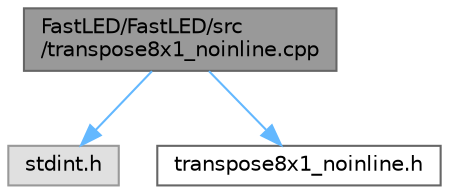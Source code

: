 digraph "FastLED/FastLED/src/transpose8x1_noinline.cpp"
{
 // LATEX_PDF_SIZE
  bgcolor="transparent";
  edge [fontname=Helvetica,fontsize=10,labelfontname=Helvetica,labelfontsize=10];
  node [fontname=Helvetica,fontsize=10,shape=box,height=0.2,width=0.4];
  Node1 [id="Node000001",label="FastLED/FastLED/src\l/transpose8x1_noinline.cpp",height=0.2,width=0.4,color="gray40", fillcolor="grey60", style="filled", fontcolor="black",tooltip="Defines the 8x1 transposition function."];
  Node1 -> Node2 [id="edge1_Node000001_Node000002",color="steelblue1",style="solid",tooltip=" "];
  Node2 [id="Node000002",label="stdint.h",height=0.2,width=0.4,color="grey60", fillcolor="#E0E0E0", style="filled",tooltip=" "];
  Node1 -> Node3 [id="edge2_Node000001_Node000003",color="steelblue1",style="solid",tooltip=" "];
  Node3 [id="Node000003",label="transpose8x1_noinline.h",height=0.2,width=0.4,color="grey40", fillcolor="white", style="filled",URL="$db/d8c/transpose8x1__noinline_8h.html",tooltip="Declares the 8x1 transposition function."];
}

